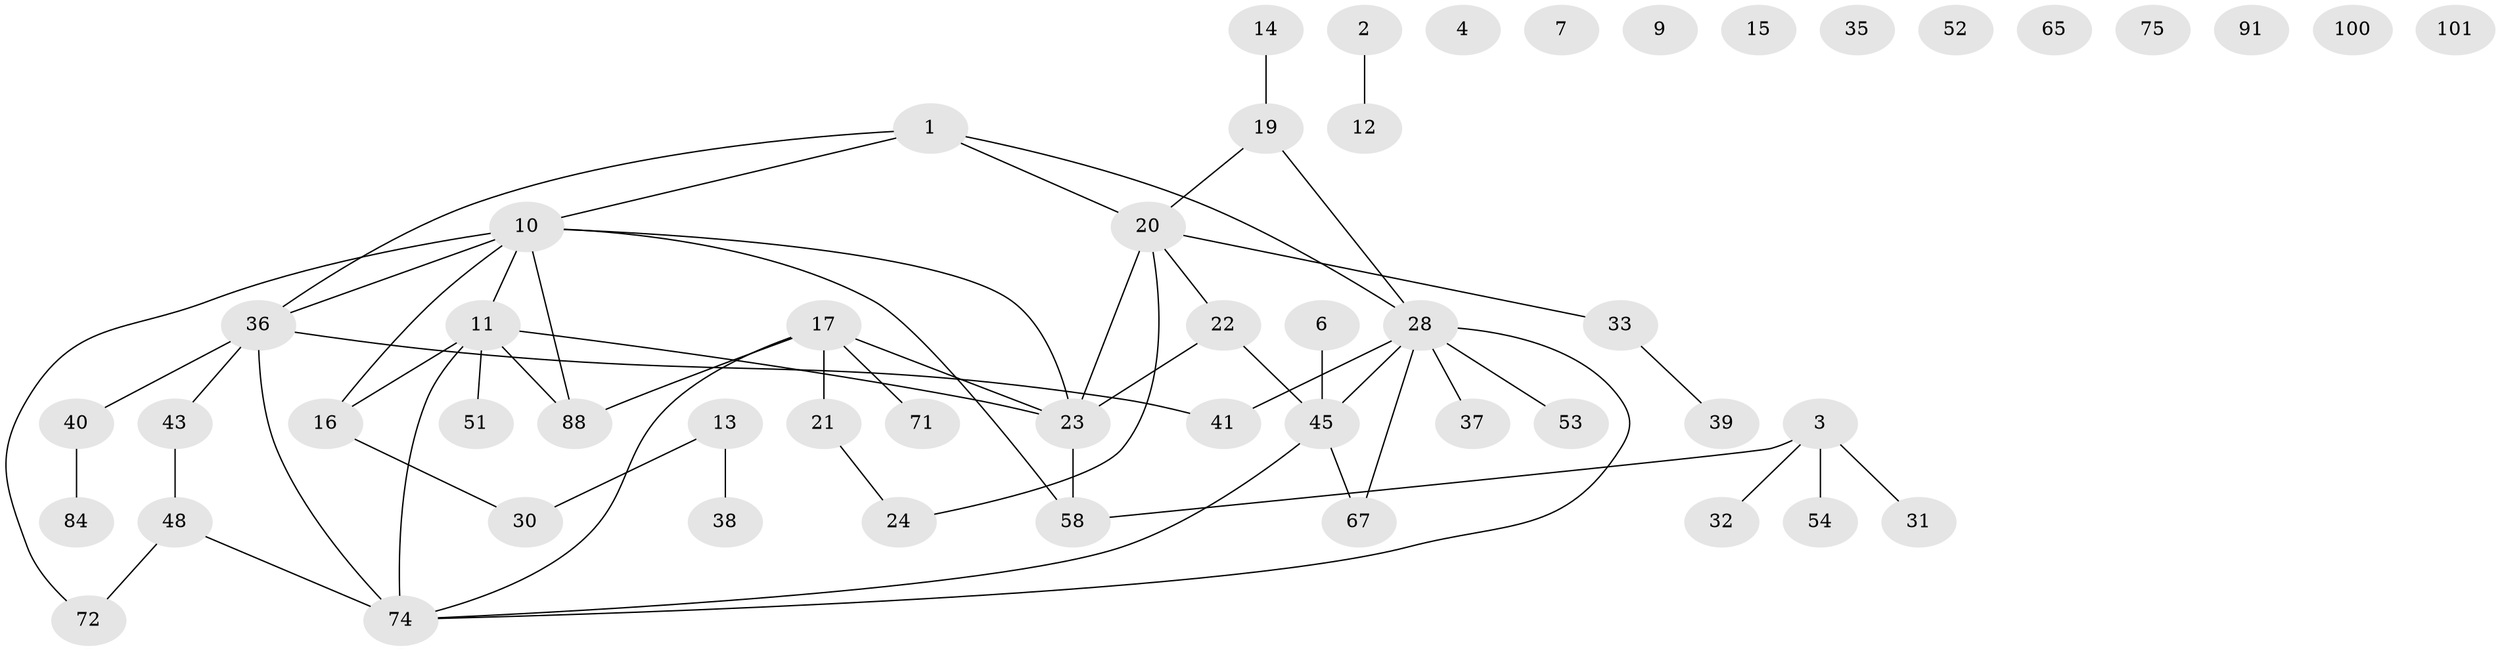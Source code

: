// original degree distribution, {4: 0.09615384615384616, 2: 0.2980769230769231, 0: 0.08653846153846154, 1: 0.25961538461538464, 3: 0.20192307692307693, 6: 0.019230769230769232, 5: 0.038461538461538464}
// Generated by graph-tools (version 1.1) at 2025/13/03/09/25 04:13:00]
// undirected, 52 vertices, 58 edges
graph export_dot {
graph [start="1"]
  node [color=gray90,style=filled];
  1 [super="+8+18"];
  2 [super="+62"];
  3 [super="+5"];
  4;
  6;
  7;
  9 [super="+27"];
  10 [super="+82+25"];
  11 [super="+68+50"];
  12;
  13;
  14 [super="+57"];
  15 [super="+104"];
  16 [super="+29"];
  17 [super="+60+98"];
  19 [super="+56"];
  20 [super="+69+96"];
  21 [super="+80+49"];
  22 [super="+46"];
  23 [super="+66+34+26+64"];
  24;
  28 [super="+92+97+83+44"];
  30;
  31;
  32;
  33;
  35;
  36 [super="+77+61+63"];
  37;
  38;
  39 [super="+103"];
  40 [super="+86"];
  41;
  43 [super="+47"];
  45 [super="+59+70+78"];
  48 [super="+89"];
  51;
  52;
  53;
  54;
  58;
  65;
  67;
  71;
  72;
  74 [super="+76"];
  75;
  84 [super="+87"];
  88 [super="+95"];
  91;
  100;
  101;
  1 -- 28;
  1 -- 20;
  1 -- 36;
  1 -- 10;
  2 -- 12;
  3 -- 54;
  3 -- 32;
  3 -- 58;
  3 -- 31;
  6 -- 45;
  10 -- 58;
  10 -- 11;
  10 -- 16;
  10 -- 36;
  10 -- 23;
  10 -- 88;
  10 -- 72;
  11 -- 51;
  11 -- 74;
  11 -- 16;
  11 -- 23;
  11 -- 88;
  13 -- 30;
  13 -- 38;
  14 -- 19;
  16 -- 30;
  17 -- 88;
  17 -- 74;
  17 -- 23;
  17 -- 21;
  17 -- 71;
  19 -- 20;
  19 -- 28;
  20 -- 24;
  20 -- 33;
  20 -- 22;
  20 -- 23 [weight=2];
  21 -- 24;
  22 -- 23;
  22 -- 45;
  23 -- 58;
  28 -- 67;
  28 -- 37;
  28 -- 74;
  28 -- 53;
  28 -- 41;
  28 -- 45;
  33 -- 39;
  36 -- 40;
  36 -- 43;
  36 -- 41;
  36 -- 74;
  40 -- 84;
  43 -- 48;
  45 -- 67;
  45 -- 74;
  48 -- 72;
  48 -- 74 [weight=2];
}
